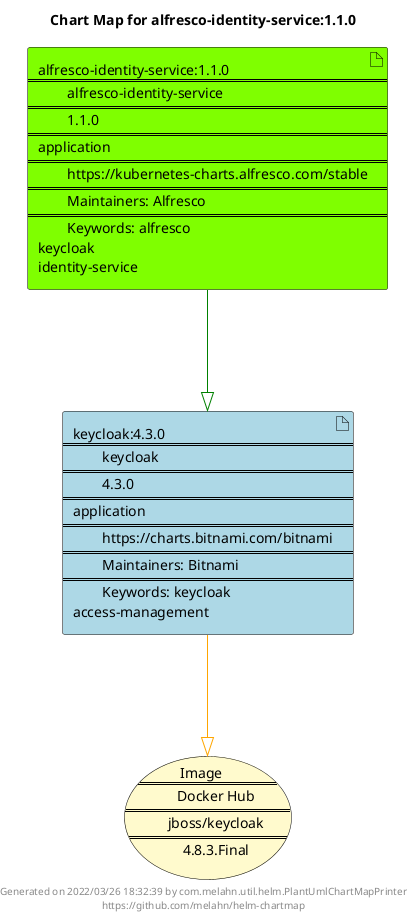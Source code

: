 @startuml
skinparam linetype ortho
skinparam backgroundColor white
skinparam usecaseBorderColor black
skinparam usecaseArrowColor LightSlateGray
skinparam artifactBorderColor black
skinparam artifactArrowColor LightSlateGray

title Chart Map for alfresco-identity-service:1.1.0

'There are 2 referenced Helm Charts
artifact "alfresco-identity-service:1.1.0\n====\n\talfresco-identity-service\n====\n\t1.1.0\n====\napplication\n====\n\thttps://kubernetes-charts.alfresco.com/stable\n====\n\tMaintainers: Alfresco\n====\n\tKeywords: alfresco\nkeycloak\nidentity-service" as alfresco_identity_service_1_1_0 #Chartreuse
artifact "keycloak:4.3.0\n====\n\tkeycloak\n====\n\t4.3.0\n====\napplication\n====\n\thttps://charts.bitnami.com/bitnami\n====\n\tMaintainers: Bitnami\n====\n\tKeywords: keycloak\naccess-management" as keycloak_4_3_0 #LightBlue

'There is one referenced Docker Image
usecase "Image\n====\n\tDocker Hub\n====\n\tjboss/keycloak\n====\n\t4.8.3.Final" as jboss_keycloak_4_8_3_Final #LemonChiffon

'Chart Dependencies
alfresco_identity_service_1_1_0--[#green]-|>keycloak_4_3_0
keycloak_4_3_0--[#orange]-|>jboss_keycloak_4_8_3_Final

center footer Generated on 2022/03/26 18:32:39 by com.melahn.util.helm.PlantUmlChartMapPrinter\nhttps://github.com/melahn/helm-chartmap
@enduml
